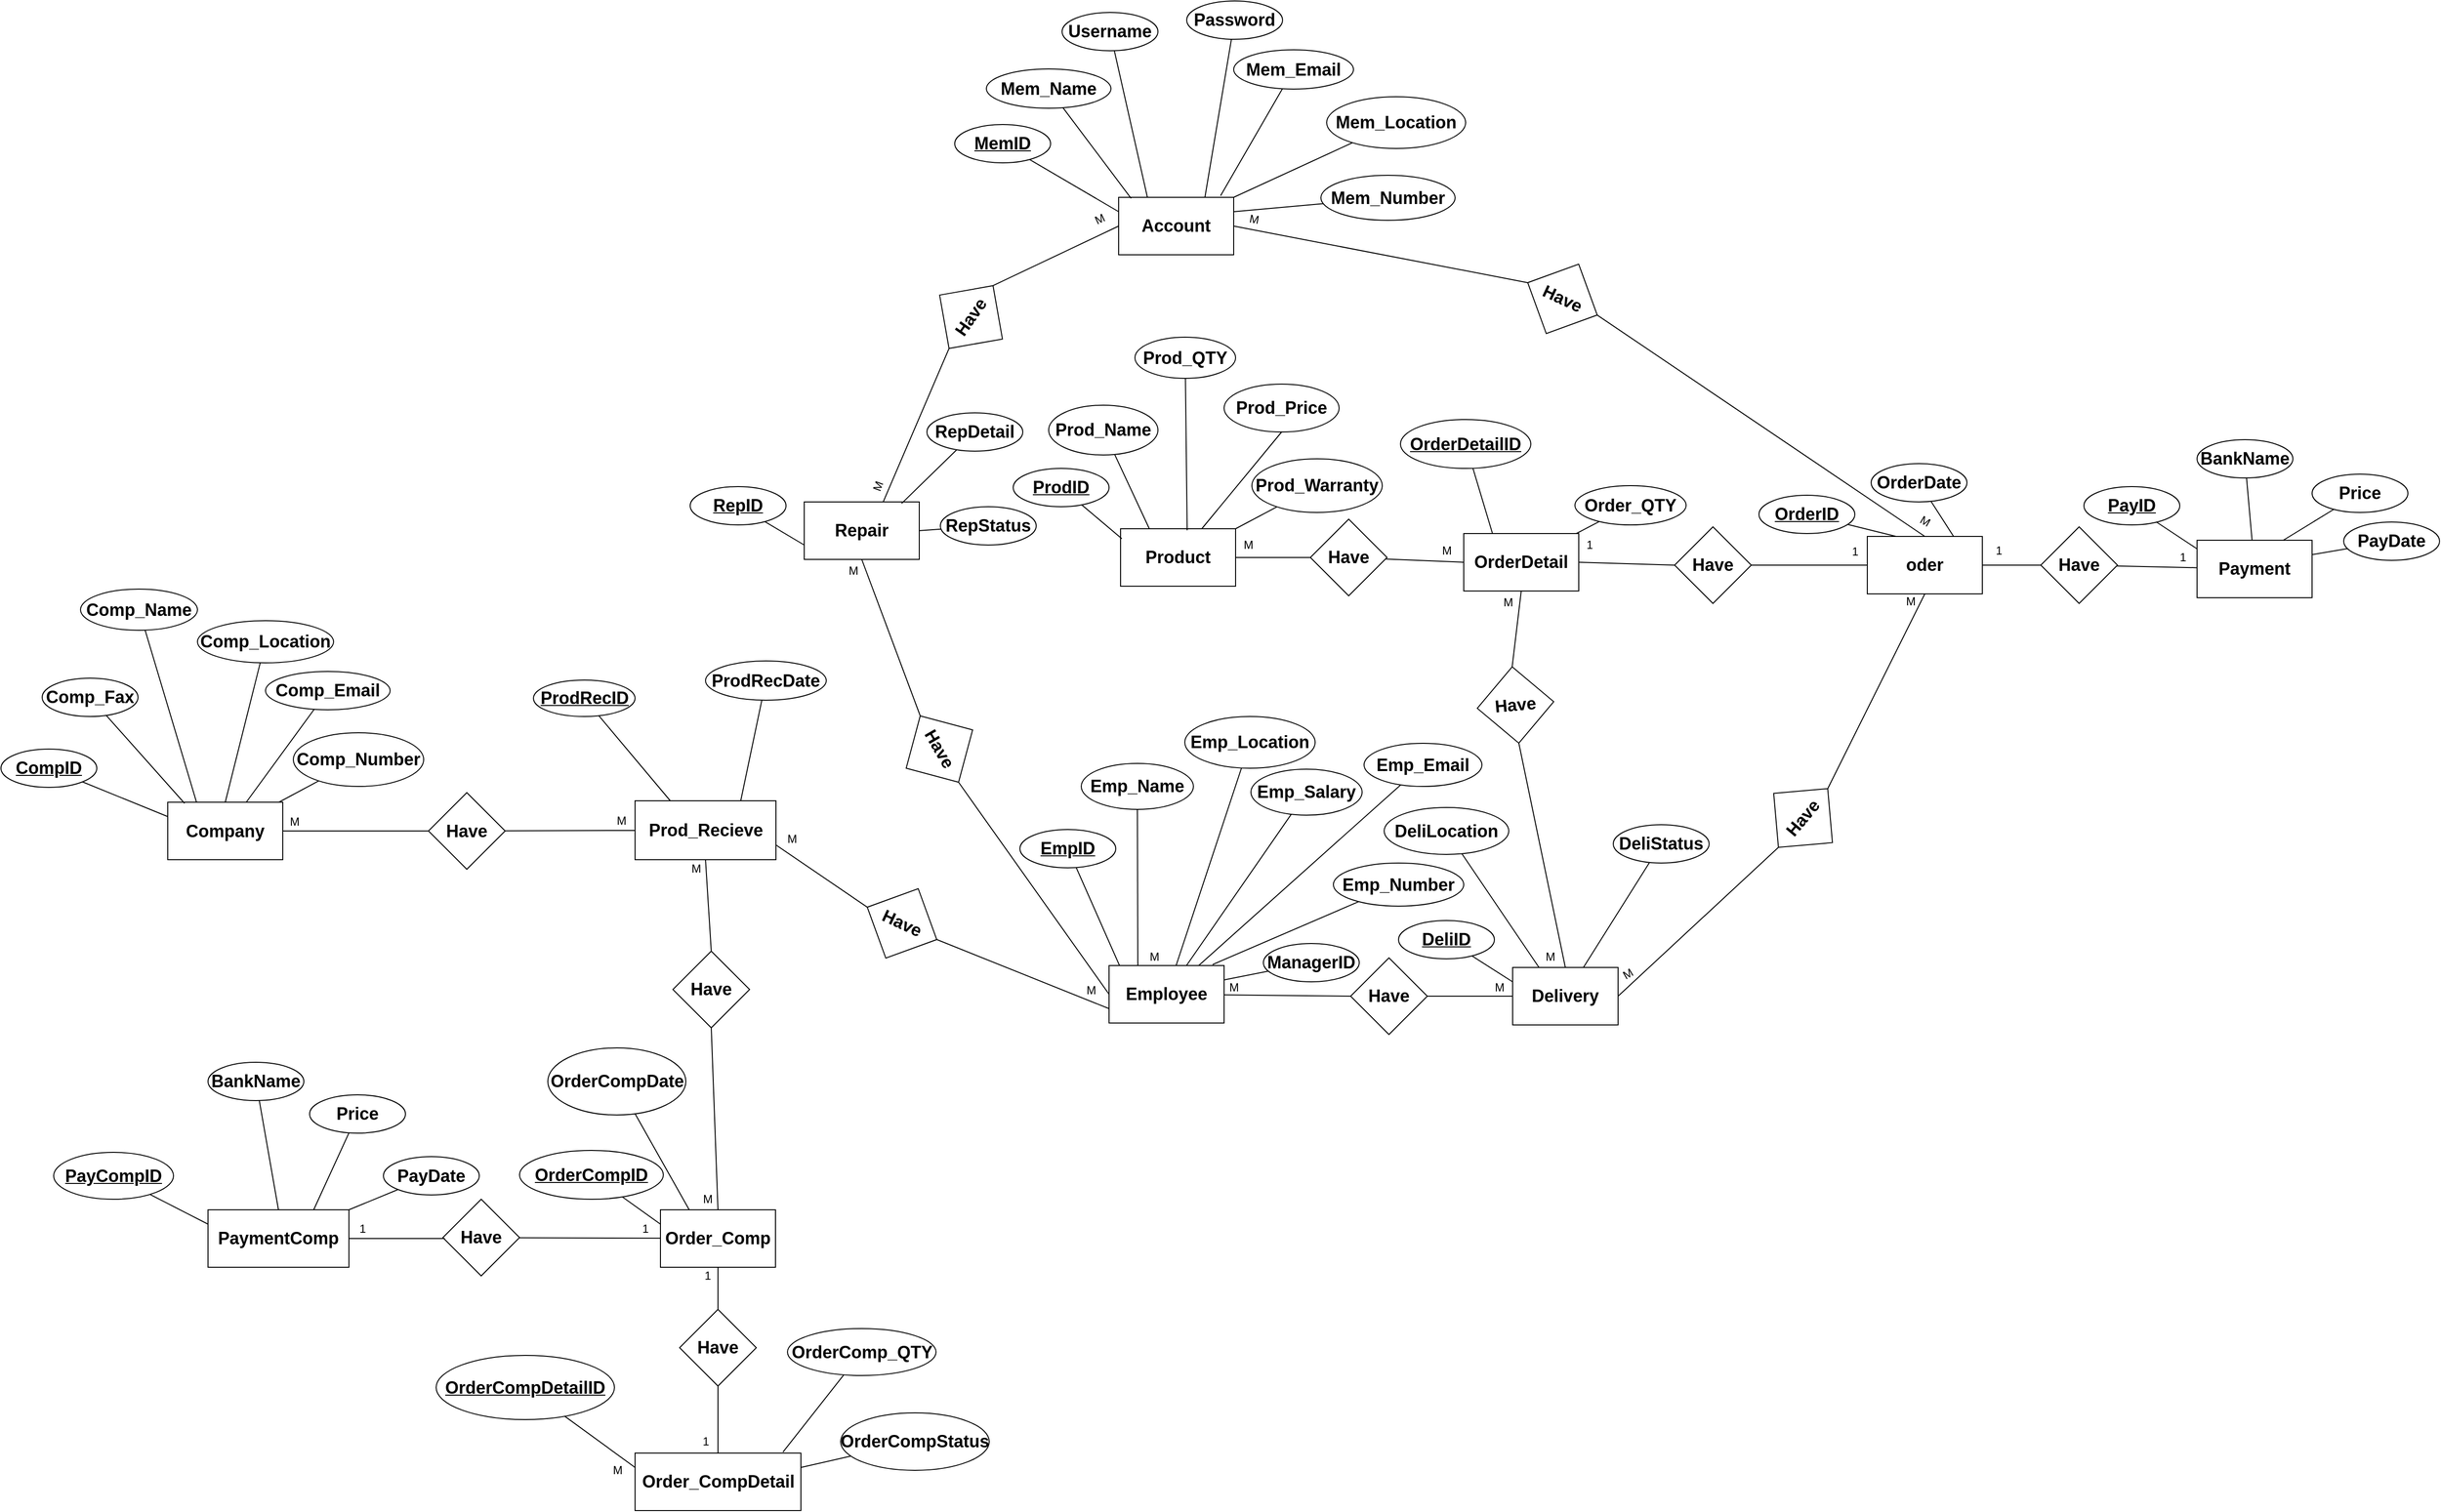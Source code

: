 <mxfile version="14.5.1" type="github">
  <diagram id="R2lEEEUBdFMjLlhIrx00" name="Page-1">
    <mxGraphModel dx="2924" dy="-698" grid="0" gridSize="10" guides="1" tooltips="1" connect="1" arrows="1" fold="1" page="0" pageScale="1" pageWidth="850" pageHeight="1100" math="0" shadow="0" extFonts="Permanent Marker^https://fonts.googleapis.com/css?family=Permanent+Marker">
      <root>
        <mxCell id="0" />
        <mxCell id="1" parent="0" />
        <mxCell id="erzUi001Izax6d6wpw4E-24" style="edgeStyle=none;rounded=0;orthogonalLoop=1;jettySize=auto;html=1;entryX=0;entryY=0.5;entryDx=0;entryDy=0;endArrow=none;endFill=0;exitX=1;exitY=0.5;exitDx=0;exitDy=0;fontSize=18;fontStyle=1" parent="1" source="erzUi001Izax6d6wpw4E-3" target="erzUi001Izax6d6wpw4E-23" edge="1">
          <mxGeometry relative="1" as="geometry">
            <mxPoint x="283" y="2193" as="sourcePoint" />
          </mxGeometry>
        </mxCell>
        <mxCell id="erzUi001Izax6d6wpw4E-3" value="Account" style="rounded=0;whiteSpace=wrap;html=1;fontSize=18;fontStyle=1" parent="1" vertex="1">
          <mxGeometry x="97" y="2105" width="120" height="60" as="geometry" />
        </mxCell>
        <mxCell id="erzUi001Izax6d6wpw4E-10" style="edgeStyle=none;rounded=0;orthogonalLoop=1;jettySize=auto;html=1;entryX=0.25;entryY=0;entryDx=0;entryDy=0;endArrow=none;endFill=0;fontSize=18;fontStyle=1" parent="1" source="erzUi001Izax6d6wpw4E-9" target="erzUi001Izax6d6wpw4E-3" edge="1">
          <mxGeometry relative="1" as="geometry" />
        </mxCell>
        <mxCell id="erzUi001Izax6d6wpw4E-9" value="Username" style="ellipse;whiteSpace=wrap;html=1;align=center;fontSize=18;fontStyle=1" parent="1" vertex="1">
          <mxGeometry x="38" y="1912" width="100" height="40" as="geometry" />
        </mxCell>
        <mxCell id="erzUi001Izax6d6wpw4E-12" style="edgeStyle=none;rounded=0;orthogonalLoop=1;jettySize=auto;html=1;entryX=0.75;entryY=0;entryDx=0;entryDy=0;endArrow=none;endFill=0;fontSize=18;fontStyle=1" parent="1" source="erzUi001Izax6d6wpw4E-11" target="erzUi001Izax6d6wpw4E-3" edge="1">
          <mxGeometry relative="1" as="geometry" />
        </mxCell>
        <mxCell id="erzUi001Izax6d6wpw4E-11" value="Password" style="ellipse;whiteSpace=wrap;html=1;align=center;fontSize=18;fontStyle=1" parent="1" vertex="1">
          <mxGeometry x="168" y="1900" width="100" height="40" as="geometry" />
        </mxCell>
        <mxCell id="erzUi001Izax6d6wpw4E-14" style="edgeStyle=none;rounded=0;orthogonalLoop=1;jettySize=auto;html=1;endArrow=none;endFill=0;entryX=0;entryY=0.25;entryDx=0;entryDy=0;fontSize=18;fontStyle=1" parent="1" source="erzUi001Izax6d6wpw4E-13" target="erzUi001Izax6d6wpw4E-3" edge="1">
          <mxGeometry relative="1" as="geometry">
            <mxPoint x="122" y="1963" as="targetPoint" />
            <Array as="points" />
          </mxGeometry>
        </mxCell>
        <mxCell id="erzUi001Izax6d6wpw4E-13" value="MemID" style="ellipse;whiteSpace=wrap;html=1;align=center;fontStyle=5;fontSize=18;" parent="1" vertex="1">
          <mxGeometry x="-74" y="2029" width="100" height="40" as="geometry" />
        </mxCell>
        <mxCell id="erzUi001Izax6d6wpw4E-16" style="edgeStyle=none;rounded=0;orthogonalLoop=1;jettySize=auto;html=1;entryX=0.886;entryY=-0.028;entryDx=0;entryDy=0;endArrow=none;endFill=0;entryPerimeter=0;fontSize=18;fontStyle=1" parent="1" source="erzUi001Izax6d6wpw4E-15" target="erzUi001Izax6d6wpw4E-3" edge="1">
          <mxGeometry relative="1" as="geometry" />
        </mxCell>
        <mxCell id="erzUi001Izax6d6wpw4E-15" value="Mem_Email" style="ellipse;whiteSpace=wrap;html=1;align=center;fontSize=18;fontStyle=1" parent="1" vertex="1">
          <mxGeometry x="217" y="1951" width="125" height="41" as="geometry" />
        </mxCell>
        <mxCell id="erzUi001Izax6d6wpw4E-18" style="edgeStyle=none;rounded=0;orthogonalLoop=1;jettySize=auto;html=1;entryX=1;entryY=0;entryDx=0;entryDy=0;endArrow=none;endFill=0;fontSize=18;fontStyle=1" parent="1" source="erzUi001Izax6d6wpw4E-17" target="erzUi001Izax6d6wpw4E-3" edge="1">
          <mxGeometry relative="1" as="geometry" />
        </mxCell>
        <mxCell id="erzUi001Izax6d6wpw4E-17" value="Mem_Location" style="ellipse;whiteSpace=wrap;html=1;align=center;fontSize=18;fontStyle=1" parent="1" vertex="1">
          <mxGeometry x="314" y="2000" width="145" height="54" as="geometry" />
        </mxCell>
        <mxCell id="erzUi001Izax6d6wpw4E-20" style="edgeStyle=none;rounded=0;orthogonalLoop=1;jettySize=auto;html=1;entryX=1;entryY=0.25;entryDx=0;entryDy=0;endArrow=none;endFill=0;fontSize=18;fontStyle=1" parent="1" source="erzUi001Izax6d6wpw4E-19" target="erzUi001Izax6d6wpw4E-3" edge="1">
          <mxGeometry relative="1" as="geometry" />
        </mxCell>
        <mxCell id="erzUi001Izax6d6wpw4E-19" value="Mem_Number" style="ellipse;whiteSpace=wrap;html=1;align=center;fontSize=18;fontStyle=1" parent="1" vertex="1">
          <mxGeometry x="308" y="2082" width="140" height="47" as="geometry" />
        </mxCell>
        <mxCell id="erzUi001Izax6d6wpw4E-22" style="edgeStyle=none;rounded=0;orthogonalLoop=1;jettySize=auto;html=1;endArrow=none;endFill=0;entryX=0.108;entryY=0.017;entryDx=0;entryDy=0;entryPerimeter=0;fontSize=18;fontStyle=1" parent="1" source="erzUi001Izax6d6wpw4E-21" target="erzUi001Izax6d6wpw4E-3" edge="1">
          <mxGeometry relative="1" as="geometry">
            <mxPoint x="137" y="1963" as="targetPoint" />
          </mxGeometry>
        </mxCell>
        <mxCell id="erzUi001Izax6d6wpw4E-21" value="Mem_Name" style="ellipse;whiteSpace=wrap;html=1;align=center;fontSize=18;fontStyle=1" parent="1" vertex="1">
          <mxGeometry x="-41" y="1971" width="130" height="41" as="geometry" />
        </mxCell>
        <mxCell id="erzUi001Izax6d6wpw4E-38" style="edgeStyle=none;rounded=0;orthogonalLoop=1;jettySize=auto;html=1;endArrow=none;endFill=0;exitX=1;exitY=0.5;exitDx=0;exitDy=0;entryX=0.5;entryY=0;entryDx=0;entryDy=0;fontSize=18;fontStyle=1" parent="1" source="erzUi001Izax6d6wpw4E-23" target="erzUi001Izax6d6wpw4E-37" edge="1">
          <mxGeometry relative="1" as="geometry">
            <Array as="points" />
          </mxGeometry>
        </mxCell>
        <mxCell id="erzUi001Izax6d6wpw4E-23" value="Have" style="rhombus;whiteSpace=wrap;html=1;rotation=25;fontSize=18;fontStyle=1" parent="1" vertex="1">
          <mxGeometry x="520" y="2171" width="80" height="80" as="geometry" />
        </mxCell>
        <mxCell id="ENSn6PP0rPi9htedMr6S-9" style="edgeStyle=none;rounded=0;orthogonalLoop=1;jettySize=auto;html=1;entryX=0;entryY=0.5;entryDx=0;entryDy=0;endArrow=none;endFill=0;fontSize=18;fontStyle=1" parent="1" source="erzUi001Izax6d6wpw4E-25" target="ENSn6PP0rPi9htedMr6S-8" edge="1">
          <mxGeometry relative="1" as="geometry" />
        </mxCell>
        <mxCell id="erzUi001Izax6d6wpw4E-25" value="Product" style="rounded=0;whiteSpace=wrap;html=1;fontSize=18;fontStyle=1" parent="1" vertex="1">
          <mxGeometry x="99" y="2451" width="120" height="60" as="geometry" />
        </mxCell>
        <mxCell id="erzUi001Izax6d6wpw4E-29" style="edgeStyle=none;rounded=0;orthogonalLoop=1;jettySize=auto;html=1;entryX=0.011;entryY=0.172;entryDx=0;entryDy=0;entryPerimeter=0;endArrow=none;endFill=0;fontSize=18;fontStyle=1" parent="1" source="erzUi001Izax6d6wpw4E-28" target="erzUi001Izax6d6wpw4E-25" edge="1">
          <mxGeometry relative="1" as="geometry" />
        </mxCell>
        <mxCell id="erzUi001Izax6d6wpw4E-28" value="ProdID" style="ellipse;whiteSpace=wrap;html=1;align=center;fontStyle=5;fontSize=18;" parent="1" vertex="1">
          <mxGeometry x="-13" y="2388" width="100" height="40" as="geometry" />
        </mxCell>
        <mxCell id="erzUi001Izax6d6wpw4E-31" style="edgeStyle=none;rounded=0;orthogonalLoop=1;jettySize=auto;html=1;entryX=0.25;entryY=0;entryDx=0;entryDy=0;endArrow=none;endFill=0;fontSize=18;fontStyle=1" parent="1" source="erzUi001Izax6d6wpw4E-30" target="erzUi001Izax6d6wpw4E-25" edge="1">
          <mxGeometry relative="1" as="geometry" />
        </mxCell>
        <mxCell id="erzUi001Izax6d6wpw4E-30" value="Prod_Name" style="ellipse;whiteSpace=wrap;html=1;align=center;fontStyle=1;fontSize=18;" parent="1" vertex="1">
          <mxGeometry x="24" y="2322" width="114" height="52" as="geometry" />
        </mxCell>
        <mxCell id="erzUi001Izax6d6wpw4E-33" style="edgeStyle=none;rounded=0;orthogonalLoop=1;jettySize=auto;html=1;endArrow=none;endFill=0;fontSize=18;fontStyle=1;entryX=0.579;entryY=0.027;entryDx=0;entryDy=0;entryPerimeter=0;" parent="1" source="erzUi001Izax6d6wpw4E-32" target="erzUi001Izax6d6wpw4E-25" edge="1">
          <mxGeometry relative="1" as="geometry">
            <mxPoint x="159" y="2448" as="targetPoint" />
          </mxGeometry>
        </mxCell>
        <mxCell id="erzUi001Izax6d6wpw4E-32" value="Prod_QTY" style="ellipse;whiteSpace=wrap;html=1;align=center;fontStyle=1;fontSize=18;" parent="1" vertex="1">
          <mxGeometry x="114" y="2251" width="105" height="43" as="geometry" />
        </mxCell>
        <mxCell id="erzUi001Izax6d6wpw4E-35" style="edgeStyle=none;rounded=0;orthogonalLoop=1;jettySize=auto;html=1;entryX=1;entryY=0;entryDx=0;entryDy=0;endArrow=none;endFill=0;fontSize=18;fontStyle=1" parent="1" source="erzUi001Izax6d6wpw4E-34" target="erzUi001Izax6d6wpw4E-25" edge="1">
          <mxGeometry relative="1" as="geometry" />
        </mxCell>
        <mxCell id="erzUi001Izax6d6wpw4E-34" value="Prod_Warranty" style="ellipse;whiteSpace=wrap;html=1;align=center;fontStyle=1;fontSize=18;" parent="1" vertex="1">
          <mxGeometry x="236" y="2378" width="136" height="56" as="geometry" />
        </mxCell>
        <mxCell id="ENSn6PP0rPi9htedMr6S-3" style="rounded=0;orthogonalLoop=1;jettySize=auto;html=1;endArrow=none;endFill=0;entryX=1;entryY=0.5;entryDx=0;entryDy=0;exitX=0;exitY=0.5;exitDx=0;exitDy=0;fontSize=18;fontStyle=1" parent="1" source="erzUi001Izax6d6wpw4E-37" target="ENSn6PP0rPi9htedMr6S-2" edge="1">
          <mxGeometry relative="1" as="geometry" />
        </mxCell>
        <mxCell id="sU6necC3p9qb4xVzF4nk-16" style="edgeStyle=none;rounded=0;orthogonalLoop=1;jettySize=auto;html=1;entryX=0;entryY=0.5;entryDx=0;entryDy=0;endArrow=none;endFill=0;exitX=1;exitY=0.5;exitDx=0;exitDy=0;fontSize=18;fontStyle=1" parent="1" source="erzUi001Izax6d6wpw4E-37" target="xquN6lEqvl1txp3sHEv1-2" edge="1">
          <mxGeometry relative="1" as="geometry" />
        </mxCell>
        <mxCell id="erzUi001Izax6d6wpw4E-37" value="oder" style="rounded=0;whiteSpace=wrap;html=1;fontSize=18;fontStyle=1" parent="1" vertex="1">
          <mxGeometry x="878" y="2459" width="120" height="60" as="geometry" />
        </mxCell>
        <mxCell id="erzUi001Izax6d6wpw4E-45" style="edgeStyle=none;rounded=0;orthogonalLoop=1;jettySize=auto;html=1;entryX=0.25;entryY=0;entryDx=0;entryDy=0;endArrow=none;endFill=0;fontSize=18;fontStyle=1" parent="1" source="erzUi001Izax6d6wpw4E-43" target="erzUi001Izax6d6wpw4E-37" edge="1">
          <mxGeometry relative="1" as="geometry" />
        </mxCell>
        <mxCell id="erzUi001Izax6d6wpw4E-43" value="OrderID" style="ellipse;whiteSpace=wrap;html=1;align=center;fontStyle=5;fontSize=18;" parent="1" vertex="1">
          <mxGeometry x="765" y="2416" width="100" height="40" as="geometry" />
        </mxCell>
        <mxCell id="erzUi001Izax6d6wpw4E-46" style="edgeStyle=none;rounded=0;orthogonalLoop=1;jettySize=auto;html=1;entryX=0.75;entryY=0;entryDx=0;entryDy=0;endArrow=none;endFill=0;fontSize=18;fontStyle=1" parent="1" source="erzUi001Izax6d6wpw4E-44" target="erzUi001Izax6d6wpw4E-37" edge="1">
          <mxGeometry relative="1" as="geometry" />
        </mxCell>
        <mxCell id="erzUi001Izax6d6wpw4E-44" value="OrderDate" style="ellipse;whiteSpace=wrap;html=1;align=center;fontStyle=1;fontSize=18;" parent="1" vertex="1">
          <mxGeometry x="882" y="2383" width="100" height="40" as="geometry" />
        </mxCell>
        <mxCell id="WizGwZLBX3iZ27yXYLyq-36" style="edgeStyle=none;rounded=0;orthogonalLoop=1;jettySize=auto;html=1;entryX=0.5;entryY=0;entryDx=0;entryDy=0;endArrow=none;endFill=0;exitX=0.5;exitY=1;exitDx=0;exitDy=0;fontSize=18;fontStyle=1" parent="1" source="ENSn6PP0rPi9htedMr6S-1" target="WizGwZLBX3iZ27yXYLyq-35" edge="1">
          <mxGeometry relative="1" as="geometry" />
        </mxCell>
        <mxCell id="ENSn6PP0rPi9htedMr6S-1" value="OrderDetail" style="rounded=0;whiteSpace=wrap;html=1;fontSize=18;fontStyle=1" parent="1" vertex="1">
          <mxGeometry x="457" y="2456" width="120" height="60" as="geometry" />
        </mxCell>
        <mxCell id="ENSn6PP0rPi9htedMr6S-4" style="edgeStyle=none;rounded=0;orthogonalLoop=1;jettySize=auto;html=1;endArrow=none;endFill=0;entryX=1;entryY=0.5;entryDx=0;entryDy=0;exitX=0;exitY=0.5;exitDx=0;exitDy=0;fontSize=18;fontStyle=1" parent="1" source="ENSn6PP0rPi9htedMr6S-2" target="ENSn6PP0rPi9htedMr6S-1" edge="1">
          <mxGeometry relative="1" as="geometry" />
        </mxCell>
        <mxCell id="ENSn6PP0rPi9htedMr6S-2" value="Have" style="rhombus;whiteSpace=wrap;html=1;rotation=0;fontSize=18;fontStyle=1" parent="1" vertex="1">
          <mxGeometry x="677" y="2449" width="80" height="80" as="geometry" />
        </mxCell>
        <mxCell id="ENSn6PP0rPi9htedMr6S-10" style="edgeStyle=none;rounded=0;orthogonalLoop=1;jettySize=auto;html=1;entryX=0;entryY=0.5;entryDx=0;entryDy=0;endArrow=none;endFill=0;fontSize=18;fontStyle=1" parent="1" source="ENSn6PP0rPi9htedMr6S-8" target="ENSn6PP0rPi9htedMr6S-1" edge="1">
          <mxGeometry relative="1" as="geometry" />
        </mxCell>
        <mxCell id="ENSn6PP0rPi9htedMr6S-8" value="Have" style="rhombus;whiteSpace=wrap;html=1;fontSize=18;fontStyle=1" parent="1" vertex="1">
          <mxGeometry x="297" y="2441" width="80" height="80" as="geometry" />
        </mxCell>
        <mxCell id="ENSn6PP0rPi9htedMr6S-13" style="edgeStyle=none;rounded=0;orthogonalLoop=1;jettySize=auto;html=1;entryX=0.25;entryY=0;entryDx=0;entryDy=0;endArrow=none;endFill=0;fontSize=18;fontStyle=1" parent="1" source="ENSn6PP0rPi9htedMr6S-12" target="ENSn6PP0rPi9htedMr6S-1" edge="1">
          <mxGeometry relative="1" as="geometry" />
        </mxCell>
        <mxCell id="ENSn6PP0rPi9htedMr6S-12" value="OrderDetailID" style="ellipse;whiteSpace=wrap;html=1;align=center;fontStyle=5;fontSize=18;" parent="1" vertex="1">
          <mxGeometry x="391" y="2337" width="136" height="51" as="geometry" />
        </mxCell>
        <mxCell id="ENSn6PP0rPi9htedMr6S-18" style="edgeStyle=none;rounded=0;orthogonalLoop=1;jettySize=auto;html=1;endArrow=none;endFill=0;fontSize=18;fontStyle=1" parent="1" source="ENSn6PP0rPi9htedMr6S-15" target="ENSn6PP0rPi9htedMr6S-1" edge="1">
          <mxGeometry relative="1" as="geometry" />
        </mxCell>
        <mxCell id="ENSn6PP0rPi9htedMr6S-15" value="Order_QTY" style="ellipse;whiteSpace=wrap;html=1;align=center;fontStyle=1;fontSize=18;" parent="1" vertex="1">
          <mxGeometry x="573" y="2406" width="116" height="41" as="geometry" />
        </mxCell>
        <mxCell id="M6LT8KvtsGDRZ_WIEE-e-79" style="edgeStyle=none;rounded=0;orthogonalLoop=1;jettySize=auto;html=1;entryX=0;entryY=0.5;entryDx=0;entryDy=0;endArrow=none;endFill=0;fontSize=18;fontStyle=1" parent="1" source="ENSn6PP0rPi9htedMr6S-20" target="M6LT8KvtsGDRZ_WIEE-e-78" edge="1">
          <mxGeometry relative="1" as="geometry" />
        </mxCell>
        <mxCell id="ENSn6PP0rPi9htedMr6S-20" value="Employee" style="rounded=0;whiteSpace=wrap;html=1;fontSize=18;fontStyle=1" parent="1" vertex="1">
          <mxGeometry x="87" y="2907" width="120" height="60" as="geometry" />
        </mxCell>
        <mxCell id="M6LT8KvtsGDRZ_WIEE-e-11" style="edgeStyle=none;rounded=0;orthogonalLoop=1;jettySize=auto;html=1;endArrow=none;endFill=0;entryX=0.092;entryY=0.005;entryDx=0;entryDy=0;fontSize=18;fontStyle=1;entryPerimeter=0;" parent="1" source="M6LT8KvtsGDRZ_WIEE-e-8" target="ENSn6PP0rPi9htedMr6S-20" edge="1">
          <mxGeometry relative="1" as="geometry">
            <mxPoint x="-159" y="2716" as="targetPoint" />
          </mxGeometry>
        </mxCell>
        <mxCell id="M6LT8KvtsGDRZ_WIEE-e-8" value="EmpID" style="ellipse;whiteSpace=wrap;html=1;align=center;fontStyle=5;fontSize=18;" parent="1" vertex="1">
          <mxGeometry x="-6" y="2765" width="100" height="40" as="geometry" />
        </mxCell>
        <mxCell id="M6LT8KvtsGDRZ_WIEE-e-16" style="edgeStyle=none;rounded=0;orthogonalLoop=1;jettySize=auto;html=1;endArrow=none;endFill=0;fontSize=18;fontStyle=1;entryX=0.25;entryY=0;entryDx=0;entryDy=0;" parent="1" source="M6LT8KvtsGDRZ_WIEE-e-12" target="ENSn6PP0rPi9htedMr6S-20" edge="1">
          <mxGeometry relative="1" as="geometry" />
        </mxCell>
        <mxCell id="M6LT8KvtsGDRZ_WIEE-e-12" value="Emp_Name" style="ellipse;whiteSpace=wrap;html=1;align=center;fontStyle=1;fontSize=18;" parent="1" vertex="1">
          <mxGeometry x="58" y="2696" width="117" height="48" as="geometry" />
        </mxCell>
        <mxCell id="M6LT8KvtsGDRZ_WIEE-e-17" style="edgeStyle=none;rounded=0;orthogonalLoop=1;jettySize=auto;html=1;endArrow=none;endFill=0;fontSize=18;fontStyle=1" parent="1" source="M6LT8KvtsGDRZ_WIEE-e-13" target="ENSn6PP0rPi9htedMr6S-20" edge="1">
          <mxGeometry relative="1" as="geometry">
            <mxPoint x="-20" y="2706" as="targetPoint" />
          </mxGeometry>
        </mxCell>
        <mxCell id="M6LT8KvtsGDRZ_WIEE-e-13" value="Emp_Location" style="ellipse;whiteSpace=wrap;html=1;align=center;fontStyle=1;fontSize=18;" parent="1" vertex="1">
          <mxGeometry x="166" y="2647" width="136" height="54" as="geometry" />
        </mxCell>
        <mxCell id="M6LT8KvtsGDRZ_WIEE-e-18" style="edgeStyle=none;rounded=0;orthogonalLoop=1;jettySize=auto;html=1;endArrow=none;endFill=0;fontSize=18;fontStyle=1" parent="1" source="M6LT8KvtsGDRZ_WIEE-e-14" target="ENSn6PP0rPi9htedMr6S-20" edge="1">
          <mxGeometry relative="1" as="geometry">
            <mxPoint x="277" y="2710" as="targetPoint" />
            <Array as="points" />
          </mxGeometry>
        </mxCell>
        <mxCell id="M6LT8KvtsGDRZ_WIEE-e-14" value="Emp_Email" style="ellipse;whiteSpace=wrap;html=1;align=center;fontStyle=1;fontSize=18;" parent="1" vertex="1">
          <mxGeometry x="353" y="2675" width="123" height="45" as="geometry" />
        </mxCell>
        <mxCell id="M6LT8KvtsGDRZ_WIEE-e-19" style="edgeStyle=none;rounded=0;orthogonalLoop=1;jettySize=auto;html=1;endArrow=none;endFill=0;entryX=0.9;entryY=-0.017;entryDx=0;entryDy=0;entryPerimeter=0;fontSize=18;fontStyle=1" parent="1" source="M6LT8KvtsGDRZ_WIEE-e-15" target="ENSn6PP0rPi9htedMr6S-20" edge="1">
          <mxGeometry relative="1" as="geometry">
            <mxPoint x="432" y="2727" as="targetPoint" />
          </mxGeometry>
        </mxCell>
        <mxCell id="M6LT8KvtsGDRZ_WIEE-e-15" value="Emp_Number" style="ellipse;whiteSpace=wrap;html=1;align=center;fontStyle=1;fontSize=18;" parent="1" vertex="1">
          <mxGeometry x="321" y="2800" width="136" height="45" as="geometry" />
        </mxCell>
        <mxCell id="M6LT8KvtsGDRZ_WIEE-e-21" style="edgeStyle=none;rounded=0;orthogonalLoop=1;jettySize=auto;html=1;endArrow=none;endFill=0;fontSize=18;fontStyle=1" parent="1" source="M6LT8KvtsGDRZ_WIEE-e-20" target="ENSn6PP0rPi9htedMr6S-20" edge="1">
          <mxGeometry relative="1" as="geometry" />
        </mxCell>
        <mxCell id="M6LT8KvtsGDRZ_WIEE-e-20" value="Emp_Salary" style="ellipse;whiteSpace=wrap;html=1;align=center;fontStyle=1;fontSize=18;" parent="1" vertex="1">
          <mxGeometry x="235" y="2702" width="116" height="48" as="geometry" />
        </mxCell>
        <mxCell id="M6LT8KvtsGDRZ_WIEE-e-27" style="edgeStyle=none;rounded=0;orthogonalLoop=1;jettySize=auto;html=1;entryX=1;entryY=0.25;entryDx=0;entryDy=0;endArrow=none;endFill=0;fontSize=18;fontStyle=1" parent="1" source="M6LT8KvtsGDRZ_WIEE-e-26" target="ENSn6PP0rPi9htedMr6S-20" edge="1">
          <mxGeometry relative="1" as="geometry" />
        </mxCell>
        <mxCell id="M6LT8KvtsGDRZ_WIEE-e-26" value="ManagerID" style="ellipse;whiteSpace=wrap;html=1;align=center;fontStyle=1;fontSize=18;" parent="1" vertex="1">
          <mxGeometry x="248" y="2884" width="100" height="40" as="geometry" />
        </mxCell>
        <mxCell id="M6LT8KvtsGDRZ_WIEE-e-30" value="Delivery" style="rounded=0;whiteSpace=wrap;html=1;fontSize=18;fontStyle=1" parent="1" vertex="1">
          <mxGeometry x="508" y="2909" width="110" height="60" as="geometry" />
        </mxCell>
        <mxCell id="M6LT8KvtsGDRZ_WIEE-e-35" style="edgeStyle=none;rounded=0;orthogonalLoop=1;jettySize=auto;html=1;entryX=0;entryY=0.25;entryDx=0;entryDy=0;endArrow=none;endFill=0;fontSize=18;fontStyle=1" parent="1" source="M6LT8KvtsGDRZ_WIEE-e-33" target="M6LT8KvtsGDRZ_WIEE-e-30" edge="1">
          <mxGeometry relative="1" as="geometry" />
        </mxCell>
        <mxCell id="M6LT8KvtsGDRZ_WIEE-e-33" value="DeliID" style="ellipse;whiteSpace=wrap;html=1;align=center;fontStyle=5;fontSize=18;" parent="1" vertex="1">
          <mxGeometry x="389" y="2860" width="100" height="40" as="geometry" />
        </mxCell>
        <mxCell id="M6LT8KvtsGDRZ_WIEE-e-38" style="edgeStyle=none;rounded=0;orthogonalLoop=1;jettySize=auto;html=1;endArrow=none;endFill=0;fontSize=18;fontStyle=1" parent="1" source="M6LT8KvtsGDRZ_WIEE-e-37" target="M6LT8KvtsGDRZ_WIEE-e-30" edge="1">
          <mxGeometry relative="1" as="geometry" />
        </mxCell>
        <mxCell id="M6LT8KvtsGDRZ_WIEE-e-37" value="DeliStatus" style="ellipse;whiteSpace=wrap;html=1;align=center;fontStyle=1;fontSize=18;" parent="1" vertex="1">
          <mxGeometry x="613" y="2760" width="100" height="40" as="geometry" />
        </mxCell>
        <mxCell id="M6LT8KvtsGDRZ_WIEE-e-41" style="edgeStyle=none;rounded=0;orthogonalLoop=1;jettySize=auto;html=1;endArrow=none;endFill=0;entryX=1;entryY=0.5;entryDx=0;entryDy=0;exitX=0;exitY=0.5;exitDx=0;exitDy=0;fontSize=18;fontStyle=1" parent="1" source="M6LT8KvtsGDRZ_WIEE-e-40" target="M6LT8KvtsGDRZ_WIEE-e-30" edge="1">
          <mxGeometry relative="1" as="geometry">
            <Array as="points" />
          </mxGeometry>
        </mxCell>
        <mxCell id="M6LT8KvtsGDRZ_WIEE-e-42" style="edgeStyle=none;rounded=0;orthogonalLoop=1;jettySize=auto;html=1;endArrow=none;endFill=0;entryX=0.5;entryY=1;entryDx=0;entryDy=0;exitX=1;exitY=0.5;exitDx=0;exitDy=0;fontSize=18;fontStyle=1" parent="1" source="M6LT8KvtsGDRZ_WIEE-e-40" target="erzUi001Izax6d6wpw4E-37" edge="1">
          <mxGeometry relative="1" as="geometry">
            <mxPoint x="1155" y="2890.333" as="targetPoint" />
          </mxGeometry>
        </mxCell>
        <mxCell id="M6LT8KvtsGDRZ_WIEE-e-40" value="Have" style="rhombus;whiteSpace=wrap;html=1;rotation=-50;fontSize=18;fontStyle=1" parent="1" vertex="1">
          <mxGeometry x="771" y="2713" width="80" height="80" as="geometry" />
        </mxCell>
        <mxCell id="M6LT8KvtsGDRZ_WIEE-e-47" style="edgeStyle=none;rounded=0;orthogonalLoop=1;jettySize=auto;html=1;entryX=0.25;entryY=0;entryDx=0;entryDy=0;endArrow=none;endFill=0;fontSize=18;fontStyle=1" parent="1" source="M6LT8KvtsGDRZ_WIEE-e-46" target="M6LT8KvtsGDRZ_WIEE-e-30" edge="1">
          <mxGeometry relative="1" as="geometry" />
        </mxCell>
        <mxCell id="M6LT8KvtsGDRZ_WIEE-e-46" value="DeliLocation" style="ellipse;whiteSpace=wrap;html=1;align=center;fontStyle=1;fontSize=18;" parent="1" vertex="1">
          <mxGeometry x="374" y="2742" width="130" height="49" as="geometry" />
        </mxCell>
        <mxCell id="M6LT8KvtsGDRZ_WIEE-e-50" style="edgeStyle=none;rounded=0;orthogonalLoop=1;jettySize=auto;html=1;entryX=0;entryY=0.5;entryDx=0;entryDy=0;endArrow=none;endFill=0;exitX=0.681;exitY=0.026;exitDx=0;exitDy=0;fontSize=18;fontStyle=1;exitPerimeter=0;" parent="1" source="M6LT8KvtsGDRZ_WIEE-e-52" target="M6LT8KvtsGDRZ_WIEE-e-49" edge="1">
          <mxGeometry relative="1" as="geometry">
            <mxPoint x="-153" y="2398" as="sourcePoint" />
          </mxGeometry>
        </mxCell>
        <mxCell id="M6LT8KvtsGDRZ_WIEE-e-51" style="edgeStyle=none;rounded=0;orthogonalLoop=1;jettySize=auto;html=1;endArrow=none;endFill=0;entryX=0;entryY=0.5;entryDx=0;entryDy=0;exitX=1;exitY=0.5;exitDx=0;exitDy=0;fontSize=18;fontStyle=1" parent="1" source="M6LT8KvtsGDRZ_WIEE-e-49" target="erzUi001Izax6d6wpw4E-3" edge="1">
          <mxGeometry relative="1" as="geometry">
            <mxPoint x="32" y="2090" as="targetPoint" />
          </mxGeometry>
        </mxCell>
        <mxCell id="M6LT8KvtsGDRZ_WIEE-e-49" value="Have" style="rhombus;whiteSpace=wrap;html=1;rotation=-55;fontSize=18;fontStyle=1" parent="1" vertex="1">
          <mxGeometry x="-97" y="2190" width="80" height="80" as="geometry" />
        </mxCell>
        <mxCell id="M6LT8KvtsGDRZ_WIEE-e-84" style="edgeStyle=none;rounded=0;orthogonalLoop=1;jettySize=auto;html=1;entryX=0;entryY=0.5;entryDx=0;entryDy=0;endArrow=none;endFill=0;exitX=0.5;exitY=1;exitDx=0;exitDy=0;fontSize=18;fontStyle=1" parent="1" source="M6LT8KvtsGDRZ_WIEE-e-52" target="M6LT8KvtsGDRZ_WIEE-e-83" edge="1">
          <mxGeometry relative="1" as="geometry" />
        </mxCell>
        <mxCell id="M6LT8KvtsGDRZ_WIEE-e-52" value="Repair" style="rounded=0;whiteSpace=wrap;html=1;fontSize=18;fontStyle=1" parent="1" vertex="1">
          <mxGeometry x="-231" y="2423" width="120" height="60" as="geometry" />
        </mxCell>
        <mxCell id="M6LT8KvtsGDRZ_WIEE-e-55" style="edgeStyle=none;rounded=0;orthogonalLoop=1;jettySize=auto;html=1;endArrow=none;endFill=0;entryX=0;entryY=0.75;entryDx=0;entryDy=0;fontSize=18;fontStyle=1" parent="1" source="M6LT8KvtsGDRZ_WIEE-e-54" target="M6LT8KvtsGDRZ_WIEE-e-52" edge="1">
          <mxGeometry relative="1" as="geometry" />
        </mxCell>
        <mxCell id="M6LT8KvtsGDRZ_WIEE-e-54" value="RepID" style="ellipse;whiteSpace=wrap;html=1;align=center;fontStyle=5;fontSize=18;" parent="1" vertex="1">
          <mxGeometry x="-350" y="2407" width="100" height="40" as="geometry" />
        </mxCell>
        <mxCell id="M6LT8KvtsGDRZ_WIEE-e-57" style="edgeStyle=none;rounded=0;orthogonalLoop=1;jettySize=auto;html=1;entryX=1;entryY=0.5;entryDx=0;entryDy=0;endArrow=none;endFill=0;fontSize=18;fontStyle=1" parent="1" source="M6LT8KvtsGDRZ_WIEE-e-56" target="M6LT8KvtsGDRZ_WIEE-e-52" edge="1">
          <mxGeometry relative="1" as="geometry" />
        </mxCell>
        <mxCell id="M6LT8KvtsGDRZ_WIEE-e-56" value="RepStatus" style="ellipse;whiteSpace=wrap;html=1;align=center;fontStyle=1;fontSize=18;" parent="1" vertex="1">
          <mxGeometry x="-89" y="2428" width="100" height="40" as="geometry" />
        </mxCell>
        <mxCell id="M6LT8KvtsGDRZ_WIEE-e-74" style="edgeStyle=none;rounded=0;orthogonalLoop=1;jettySize=auto;html=1;entryX=0;entryY=0.5;entryDx=0;entryDy=0;endArrow=none;endFill=0;exitX=1;exitY=0.5;exitDx=0;exitDy=0;fontSize=18;fontStyle=1" parent="1" source="M6LT8KvtsGDRZ_WIEE-e-68" target="M6LT8KvtsGDRZ_WIEE-e-73" edge="1">
          <mxGeometry relative="1" as="geometry">
            <mxPoint x="615" y="3194" as="sourcePoint" />
          </mxGeometry>
        </mxCell>
        <mxCell id="xquN6lEqvl1txp3sHEv1-16" style="edgeStyle=none;rounded=0;orthogonalLoop=1;jettySize=auto;html=1;entryX=0.5;entryY=0;entryDx=0;entryDy=0;endArrow=none;endFill=0;fontSize=18;fontStyle=1" parent="1" source="M6LT8KvtsGDRZ_WIEE-e-68" target="xquN6lEqvl1txp3sHEv1-15" edge="1">
          <mxGeometry relative="1" as="geometry" />
        </mxCell>
        <mxCell id="M6LT8KvtsGDRZ_WIEE-e-68" value="Order_Comp" style="rounded=0;whiteSpace=wrap;html=1;fontSize=18;fontStyle=1" parent="1" vertex="1">
          <mxGeometry x="-381" y="3162" width="120" height="60" as="geometry" />
        </mxCell>
        <mxCell id="M6LT8KvtsGDRZ_WIEE-e-73" value="Have" style="rhombus;whiteSpace=wrap;html=1;fontSize=18;fontStyle=1" parent="1" vertex="1">
          <mxGeometry x="-608" y="3151" width="80" height="80" as="geometry" />
        </mxCell>
        <mxCell id="M6LT8KvtsGDRZ_WIEE-e-76" value="Order_CompDetail" style="rounded=0;whiteSpace=wrap;html=1;fontSize=18;fontStyle=1" parent="1" vertex="1">
          <mxGeometry x="-407.5" y="3416" width="173" height="60" as="geometry" />
        </mxCell>
        <mxCell id="M6LT8KvtsGDRZ_WIEE-e-80" style="edgeStyle=none;rounded=0;orthogonalLoop=1;jettySize=auto;html=1;endArrow=none;endFill=0;fontSize=18;fontStyle=1" parent="1" source="M6LT8KvtsGDRZ_WIEE-e-78" target="M6LT8KvtsGDRZ_WIEE-e-30" edge="1">
          <mxGeometry relative="1" as="geometry" />
        </mxCell>
        <mxCell id="M6LT8KvtsGDRZ_WIEE-e-78" value="Have" style="rhombus;whiteSpace=wrap;html=1;rotation=0;fontSize=18;fontStyle=1" parent="1" vertex="1">
          <mxGeometry x="339" y="2899" width="80" height="80" as="geometry" />
        </mxCell>
        <mxCell id="M6LT8KvtsGDRZ_WIEE-e-85" style="edgeStyle=none;rounded=0;orthogonalLoop=1;jettySize=auto;html=1;endArrow=none;endFill=0;exitX=1;exitY=0.5;exitDx=0;exitDy=0;entryX=0;entryY=0.5;entryDx=0;entryDy=0;fontSize=18;fontStyle=1" parent="1" source="M6LT8KvtsGDRZ_WIEE-e-83" target="ENSn6PP0rPi9htedMr6S-20" edge="1">
          <mxGeometry relative="1" as="geometry" />
        </mxCell>
        <mxCell id="M6LT8KvtsGDRZ_WIEE-e-83" value="Have" style="rhombus;whiteSpace=wrap;html=1;rotation=60;fontSize=18;fontStyle=1" parent="1" vertex="1">
          <mxGeometry x="-130" y="2641" width="80" height="80" as="geometry" />
        </mxCell>
        <mxCell id="M6LT8KvtsGDRZ_WIEE-e-94" style="edgeStyle=none;rounded=0;orthogonalLoop=1;jettySize=auto;html=1;endArrow=none;endFill=0;entryX=0.846;entryY=0.028;entryDx=0;entryDy=0;entryPerimeter=0;fontSize=18;fontStyle=1" parent="1" source="M6LT8KvtsGDRZ_WIEE-e-93" target="M6LT8KvtsGDRZ_WIEE-e-52" edge="1">
          <mxGeometry relative="1" as="geometry" />
        </mxCell>
        <mxCell id="M6LT8KvtsGDRZ_WIEE-e-93" value="RepDetail" style="ellipse;whiteSpace=wrap;html=1;align=center;fontStyle=1;fontSize=18;" parent="1" vertex="1">
          <mxGeometry x="-103" y="2330" width="100" height="40" as="geometry" />
        </mxCell>
        <mxCell id="M6LT8KvtsGDRZ_WIEE-e-99" style="edgeStyle=none;rounded=0;orthogonalLoop=1;jettySize=auto;html=1;entryX=0;entryY=0.25;entryDx=0;entryDy=0;endArrow=none;endFill=0;fontSize=18;fontStyle=1" parent="1" source="M6LT8KvtsGDRZ_WIEE-e-95" target="M6LT8KvtsGDRZ_WIEE-e-68" edge="1">
          <mxGeometry relative="1" as="geometry" />
        </mxCell>
        <mxCell id="M6LT8KvtsGDRZ_WIEE-e-95" value="OrderCompID" style="ellipse;whiteSpace=wrap;html=1;align=center;fontStyle=5;direction=south;fontSize=18;" parent="1" vertex="1">
          <mxGeometry x="-528" y="3100" width="150" height="51" as="geometry" />
        </mxCell>
        <mxCell id="M6LT8KvtsGDRZ_WIEE-e-100" style="edgeStyle=none;rounded=0;orthogonalLoop=1;jettySize=auto;html=1;entryX=0.25;entryY=0;entryDx=0;entryDy=0;endArrow=none;endFill=0;fontSize=18;fontStyle=1" parent="1" source="M6LT8KvtsGDRZ_WIEE-e-96" target="M6LT8KvtsGDRZ_WIEE-e-68" edge="1">
          <mxGeometry relative="1" as="geometry" />
        </mxCell>
        <mxCell id="M6LT8KvtsGDRZ_WIEE-e-96" value="OrderCompDate" style="ellipse;whiteSpace=wrap;html=1;align=center;fontStyle=1;fontSize=18;" parent="1" vertex="1">
          <mxGeometry x="-498.5" y="2993" width="144" height="70" as="geometry" />
        </mxCell>
        <mxCell id="M6LT8KvtsGDRZ_WIEE-e-107" style="edgeStyle=none;rounded=0;orthogonalLoop=1;jettySize=auto;html=1;entryX=0;entryY=0.25;entryDx=0;entryDy=0;endArrow=none;endFill=0;fontSize=18;fontStyle=1" parent="1" source="M6LT8KvtsGDRZ_WIEE-e-103" target="M6LT8KvtsGDRZ_WIEE-e-76" edge="1">
          <mxGeometry relative="1" as="geometry" />
        </mxCell>
        <mxCell id="M6LT8KvtsGDRZ_WIEE-e-103" value="OrderCompDetailID" style="ellipse;whiteSpace=wrap;html=1;align=center;fontStyle=5;fontSize=18;" parent="1" vertex="1">
          <mxGeometry x="-615" y="3314" width="186" height="67" as="geometry" />
        </mxCell>
        <mxCell id="SPYidkBg1roJyL6cvzHH-3" style="rounded=0;orthogonalLoop=1;jettySize=auto;html=1;entryX=0.892;entryY=-0.017;entryDx=0;entryDy=0;endArrow=none;endFill=0;entryPerimeter=0;fontSize=18;fontStyle=1" parent="1" source="M6LT8KvtsGDRZ_WIEE-e-104" target="M6LT8KvtsGDRZ_WIEE-e-76" edge="1">
          <mxGeometry relative="1" as="geometry" />
        </mxCell>
        <mxCell id="M6LT8KvtsGDRZ_WIEE-e-104" value="OrderComp_QTY" style="ellipse;whiteSpace=wrap;html=1;align=center;fontStyle=1;fontSize=18;" parent="1" vertex="1">
          <mxGeometry x="-248.5" y="3286" width="155" height="49" as="geometry" />
        </mxCell>
        <mxCell id="1-xyRvzv5aVjkP_2BStd-11" style="edgeStyle=none;rounded=0;orthogonalLoop=1;jettySize=auto;html=1;entryX=0;entryY=0.5;entryDx=0;entryDy=0;endArrow=none;endFill=0;fontSize=18;fontStyle=1" parent="1" source="M6LT8KvtsGDRZ_WIEE-e-111" target="1-xyRvzv5aVjkP_2BStd-4" edge="1">
          <mxGeometry relative="1" as="geometry" />
        </mxCell>
        <mxCell id="M6LT8KvtsGDRZ_WIEE-e-111" value="Company" style="rounded=0;whiteSpace=wrap;html=1;fontSize=18;fontStyle=1" parent="1" vertex="1">
          <mxGeometry x="-895" y="2736.5" width="120" height="60" as="geometry" />
        </mxCell>
        <mxCell id="WizGwZLBX3iZ27yXYLyq-21" style="edgeStyle=none;rounded=0;orthogonalLoop=1;jettySize=auto;html=1;entryX=0.5;entryY=0;entryDx=0;entryDy=0;endArrow=none;endFill=0;exitX=0.5;exitY=1;exitDx=0;exitDy=0;fontSize=18;fontStyle=1" parent="1" source="M6LT8KvtsGDRZ_WIEE-e-112" target="WizGwZLBX3iZ27yXYLyq-20" edge="1">
          <mxGeometry relative="1" as="geometry" />
        </mxCell>
        <mxCell id="4Pd80cKd1uN6Y8XhweKX-1" style="rounded=0;orthogonalLoop=1;jettySize=auto;html=1;entryX=0;entryY=0.5;entryDx=0;entryDy=0;exitX=1;exitY=0.75;exitDx=0;exitDy=0;endArrow=none;endFill=0;" edge="1" parent="1" source="M6LT8KvtsGDRZ_WIEE-e-112" target="1-xyRvzv5aVjkP_2BStd-3">
          <mxGeometry relative="1" as="geometry" />
        </mxCell>
        <mxCell id="M6LT8KvtsGDRZ_WIEE-e-112" value="Prod_Recieve" style="rounded=0;whiteSpace=wrap;html=1;fontSize=18;fontStyle=1" parent="1" vertex="1">
          <mxGeometry x="-407.5" y="2735" width="147" height="61.5" as="geometry" />
        </mxCell>
        <mxCell id="4Pd80cKd1uN6Y8XhweKX-2" style="rounded=0;orthogonalLoop=1;jettySize=auto;html=1;entryX=0;entryY=0.75;entryDx=0;entryDy=0;endArrow=none;endFill=0;exitX=0.988;exitY=0.5;exitDx=0;exitDy=0;exitPerimeter=0;" edge="1" parent="1" source="1-xyRvzv5aVjkP_2BStd-3" target="ENSn6PP0rPi9htedMr6S-20">
          <mxGeometry relative="1" as="geometry" />
        </mxCell>
        <mxCell id="1-xyRvzv5aVjkP_2BStd-3" value="Have" style="rhombus;whiteSpace=wrap;html=1;fontSize=18;fontStyle=1;rotation=25;" parent="1" vertex="1">
          <mxGeometry x="-169" y="2823" width="80" height="80" as="geometry" />
        </mxCell>
        <mxCell id="1-xyRvzv5aVjkP_2BStd-8" style="edgeStyle=none;rounded=0;orthogonalLoop=1;jettySize=auto;html=1;endArrow=none;endFill=0;fontSize=18;fontStyle=1" parent="1" source="1-xyRvzv5aVjkP_2BStd-4" target="M6LT8KvtsGDRZ_WIEE-e-112" edge="1">
          <mxGeometry relative="1" as="geometry">
            <Array as="points" />
          </mxGeometry>
        </mxCell>
        <mxCell id="1-xyRvzv5aVjkP_2BStd-4" value="Have" style="rhombus;whiteSpace=wrap;html=1;fontSize=18;fontStyle=1" parent="1" vertex="1">
          <mxGeometry x="-623" y="2726.5" width="80" height="80" as="geometry" />
        </mxCell>
        <mxCell id="1-xyRvzv5aVjkP_2BStd-13" style="edgeStyle=none;rounded=0;orthogonalLoop=1;jettySize=auto;html=1;entryX=0.25;entryY=0;entryDx=0;entryDy=0;endArrow=none;endFill=0;fontSize=18;fontStyle=1" parent="1" source="1-xyRvzv5aVjkP_2BStd-12" target="M6LT8KvtsGDRZ_WIEE-e-112" edge="1">
          <mxGeometry relative="1" as="geometry" />
        </mxCell>
        <mxCell id="1-xyRvzv5aVjkP_2BStd-12" value="ProdRecID" style="ellipse;whiteSpace=wrap;html=1;align=center;fontStyle=5;rotation=0;fontSize=18;" parent="1" vertex="1">
          <mxGeometry x="-513.5" y="2609" width="106" height="38" as="geometry" />
        </mxCell>
        <mxCell id="1-xyRvzv5aVjkP_2BStd-15" style="edgeStyle=none;rounded=0;orthogonalLoop=1;jettySize=auto;html=1;entryX=0.75;entryY=0;entryDx=0;entryDy=0;endArrow=none;endFill=0;fontSize=18;fontStyle=1" parent="1" source="1-xyRvzv5aVjkP_2BStd-14" target="M6LT8KvtsGDRZ_WIEE-e-112" edge="1">
          <mxGeometry relative="1" as="geometry" />
        </mxCell>
        <mxCell id="1-xyRvzv5aVjkP_2BStd-14" value="ProdRecDate" style="ellipse;whiteSpace=wrap;html=1;align=center;fontStyle=1;fontSize=18;" parent="1" vertex="1">
          <mxGeometry x="-334" y="2589" width="126" height="41" as="geometry" />
        </mxCell>
        <mxCell id="WizGwZLBX3iZ27yXYLyq-4" style="edgeStyle=none;rounded=0;orthogonalLoop=1;jettySize=auto;html=1;endArrow=none;endFill=0;entryX=0;entryY=0.25;entryDx=0;entryDy=0;fontSize=18;fontStyle=1" parent="1" source="WizGwZLBX3iZ27yXYLyq-3" target="M6LT8KvtsGDRZ_WIEE-e-111" edge="1">
          <mxGeometry relative="1" as="geometry" />
        </mxCell>
        <mxCell id="WizGwZLBX3iZ27yXYLyq-3" value="CompID" style="ellipse;whiteSpace=wrap;html=1;align=center;fontStyle=5;fontSize=18;" parent="1" vertex="1">
          <mxGeometry x="-1069" y="2681" width="100" height="40" as="geometry" />
        </mxCell>
        <mxCell id="WizGwZLBX3iZ27yXYLyq-6" style="edgeStyle=none;rounded=0;orthogonalLoop=1;jettySize=auto;html=1;entryX=0.25;entryY=0;entryDx=0;entryDy=0;endArrow=none;endFill=0;fontSize=18;fontStyle=1" parent="1" source="WizGwZLBX3iZ27yXYLyq-5" target="M6LT8KvtsGDRZ_WIEE-e-111" edge="1">
          <mxGeometry relative="1" as="geometry" />
        </mxCell>
        <mxCell id="WizGwZLBX3iZ27yXYLyq-5" value="Comp_Name" style="ellipse;whiteSpace=wrap;html=1;align=center;fontStyle=1;fontSize=18;" parent="1" vertex="1">
          <mxGeometry x="-986" y="2514" width="122" height="43" as="geometry" />
        </mxCell>
        <mxCell id="WizGwZLBX3iZ27yXYLyq-8" style="edgeStyle=none;rounded=0;orthogonalLoop=1;jettySize=auto;html=1;entryX=0.5;entryY=0;entryDx=0;entryDy=0;endArrow=none;endFill=0;fontSize=18;fontStyle=1" parent="1" source="WizGwZLBX3iZ27yXYLyq-7" target="M6LT8KvtsGDRZ_WIEE-e-111" edge="1">
          <mxGeometry relative="1" as="geometry" />
        </mxCell>
        <mxCell id="WizGwZLBX3iZ27yXYLyq-7" value="Comp_Location" style="ellipse;whiteSpace=wrap;html=1;align=center;fontStyle=1;fontSize=18;" parent="1" vertex="1">
          <mxGeometry x="-864" y="2547" width="142" height="44" as="geometry" />
        </mxCell>
        <mxCell id="WizGwZLBX3iZ27yXYLyq-10" style="edgeStyle=none;rounded=0;orthogonalLoop=1;jettySize=auto;html=1;endArrow=none;endFill=0;fontSize=18;fontStyle=1" parent="1" source="WizGwZLBX3iZ27yXYLyq-9" target="M6LT8KvtsGDRZ_WIEE-e-111" edge="1">
          <mxGeometry relative="1" as="geometry" />
        </mxCell>
        <mxCell id="WizGwZLBX3iZ27yXYLyq-9" value="Comp_Email" style="ellipse;whiteSpace=wrap;html=1;align=center;fontStyle=1;fontSize=18;" parent="1" vertex="1">
          <mxGeometry x="-793" y="2600" width="130" height="40" as="geometry" />
        </mxCell>
        <mxCell id="WizGwZLBX3iZ27yXYLyq-12" style="edgeStyle=none;rounded=0;orthogonalLoop=1;jettySize=auto;html=1;endArrow=none;endFill=0;fontSize=18;fontStyle=1" parent="1" source="WizGwZLBX3iZ27yXYLyq-11" target="M6LT8KvtsGDRZ_WIEE-e-111" edge="1">
          <mxGeometry relative="1" as="geometry" />
        </mxCell>
        <mxCell id="WizGwZLBX3iZ27yXYLyq-11" value="Comp_Number" style="ellipse;whiteSpace=wrap;html=1;align=center;fontStyle=1;fontSize=18;" parent="1" vertex="1">
          <mxGeometry x="-764" y="2664" width="136" height="56" as="geometry" />
        </mxCell>
        <mxCell id="WizGwZLBX3iZ27yXYLyq-14" style="edgeStyle=none;rounded=0;orthogonalLoop=1;jettySize=auto;html=1;entryX=0.146;entryY=0.019;entryDx=0;entryDy=0;entryPerimeter=0;endArrow=none;endFill=0;fontSize=18;fontStyle=1" parent="1" source="WizGwZLBX3iZ27yXYLyq-13" target="M6LT8KvtsGDRZ_WIEE-e-111" edge="1">
          <mxGeometry relative="1" as="geometry" />
        </mxCell>
        <mxCell id="WizGwZLBX3iZ27yXYLyq-13" value="Comp_Fax" style="ellipse;whiteSpace=wrap;html=1;align=center;fontStyle=1;fontSize=18;" parent="1" vertex="1">
          <mxGeometry x="-1026" y="2607" width="100" height="40" as="geometry" />
        </mxCell>
        <mxCell id="WizGwZLBX3iZ27yXYLyq-31" style="edgeStyle=none;rounded=0;orthogonalLoop=1;jettySize=auto;html=1;entryX=0.5;entryY=0;entryDx=0;entryDy=0;endArrow=none;endFill=0;exitX=0.5;exitY=1;exitDx=0;exitDy=0;fontSize=18;fontStyle=1" parent="1" source="WizGwZLBX3iZ27yXYLyq-20" target="M6LT8KvtsGDRZ_WIEE-e-68" edge="1">
          <mxGeometry relative="1" as="geometry">
            <mxPoint x="1568" y="3790.0" as="targetPoint" />
          </mxGeometry>
        </mxCell>
        <mxCell id="WizGwZLBX3iZ27yXYLyq-20" value="Have" style="rhombus;whiteSpace=wrap;html=1;rotation=0;fontSize=18;fontStyle=1" parent="1" vertex="1">
          <mxGeometry x="-368" y="2892" width="80" height="80" as="geometry" />
        </mxCell>
        <mxCell id="WizGwZLBX3iZ27yXYLyq-37" style="edgeStyle=none;rounded=0;orthogonalLoop=1;jettySize=auto;html=1;entryX=0.5;entryY=0;entryDx=0;entryDy=0;endArrow=none;endFill=0;exitX=0.5;exitY=1;exitDx=0;exitDy=0;fontSize=18;fontStyle=1" parent="1" source="WizGwZLBX3iZ27yXYLyq-35" target="M6LT8KvtsGDRZ_WIEE-e-30" edge="1">
          <mxGeometry relative="1" as="geometry" />
        </mxCell>
        <mxCell id="WizGwZLBX3iZ27yXYLyq-35" value="Have" style="rhombus;whiteSpace=wrap;html=1;rotation=-5;fontSize=18;fontStyle=1" parent="1" vertex="1">
          <mxGeometry x="471" y="2595" width="80" height="80" as="geometry" />
        </mxCell>
        <mxCell id="w98exiB8WFvRbqfGrNzW-35" style="edgeStyle=orthogonalEdgeStyle;rounded=0;orthogonalLoop=1;jettySize=auto;html=1;exitX=0.5;exitY=1;exitDx=0;exitDy=0;fontSize=18;fontStyle=1" parent="1" edge="1">
          <mxGeometry relative="1" as="geometry">
            <mxPoint x="-168" y="2279" as="sourcePoint" />
            <mxPoint x="-168" y="2279" as="targetPoint" />
          </mxGeometry>
        </mxCell>
        <mxCell id="SPYidkBg1roJyL6cvzHH-7" style="edgeStyle=none;rounded=0;orthogonalLoop=1;jettySize=auto;html=1;entryX=1;entryY=0.25;entryDx=0;entryDy=0;endArrow=none;endFill=0;fontSize=18;fontStyle=1" parent="1" source="SPYidkBg1roJyL6cvzHH-4" target="M6LT8KvtsGDRZ_WIEE-e-76" edge="1">
          <mxGeometry relative="1" as="geometry" />
        </mxCell>
        <mxCell id="SPYidkBg1roJyL6cvzHH-4" value="OrderCompStatus" style="ellipse;whiteSpace=wrap;html=1;align=center;fontStyle=1;fontSize=18;" parent="1" vertex="1">
          <mxGeometry x="-193" y="3374" width="155" height="60" as="geometry" />
        </mxCell>
        <mxCell id="sU6necC3p9qb4xVzF4nk-17" style="edgeStyle=none;rounded=0;orthogonalLoop=1;jettySize=auto;html=1;endArrow=none;endFill=0;fontSize=18;fontStyle=1" parent="1" source="xquN6lEqvl1txp3sHEv1-2" target="sU6necC3p9qb4xVzF4nk-3" edge="1">
          <mxGeometry relative="1" as="geometry" />
        </mxCell>
        <mxCell id="xquN6lEqvl1txp3sHEv1-2" value="Have" style="rhombus;whiteSpace=wrap;html=1;rotation=0;fontSize=18;fontStyle=1" parent="1" vertex="1">
          <mxGeometry x="1059" y="2449" width="80" height="80" as="geometry" />
        </mxCell>
        <mxCell id="xquN6lEqvl1txp3sHEv1-15" value="Have" style="rhombus;whiteSpace=wrap;html=1;fontSize=18;fontStyle=1" parent="1" vertex="1">
          <mxGeometry x="-361" y="3266" width="80" height="80" as="geometry" />
        </mxCell>
        <mxCell id="xquN6lEqvl1txp3sHEv1-17" value="PaymentComp" style="rounded=0;whiteSpace=wrap;html=1;fontSize=18;fontStyle=1" parent="1" vertex="1">
          <mxGeometry x="-853" y="3162" width="147" height="60" as="geometry" />
        </mxCell>
        <mxCell id="xquN6lEqvl1txp3sHEv1-18" style="edgeStyle=none;rounded=0;orthogonalLoop=1;jettySize=auto;html=1;endArrow=none;endFill=0;entryX=0;entryY=0.25;entryDx=0;entryDy=0;fontSize=18;fontStyle=1" parent="1" source="xquN6lEqvl1txp3sHEv1-19" target="xquN6lEqvl1txp3sHEv1-17" edge="1">
          <mxGeometry relative="1" as="geometry" />
        </mxCell>
        <mxCell id="xquN6lEqvl1txp3sHEv1-19" value="PayCompID" style="ellipse;whiteSpace=wrap;html=1;align=center;fontStyle=5;fontSize=18;" parent="1" vertex="1">
          <mxGeometry x="-1014" y="3102" width="125" height="49" as="geometry" />
        </mxCell>
        <mxCell id="xquN6lEqvl1txp3sHEv1-20" style="edgeStyle=none;rounded=0;orthogonalLoop=1;jettySize=auto;html=1;entryX=1;entryY=0;entryDx=0;entryDy=0;endArrow=none;endFill=0;fontSize=18;fontStyle=1" parent="1" source="xquN6lEqvl1txp3sHEv1-21" target="xquN6lEqvl1txp3sHEv1-17" edge="1">
          <mxGeometry relative="1" as="geometry" />
        </mxCell>
        <mxCell id="xquN6lEqvl1txp3sHEv1-21" value="PayDate" style="ellipse;whiteSpace=wrap;html=1;align=center;fontStyle=1;fontSize=18;" parent="1" vertex="1">
          <mxGeometry x="-670" y="3106.5" width="100" height="40" as="geometry" />
        </mxCell>
        <mxCell id="xquN6lEqvl1txp3sHEv1-24" style="edgeStyle=none;rounded=0;orthogonalLoop=1;jettySize=auto;html=1;entryX=0.5;entryY=0;entryDx=0;entryDy=0;endArrow=none;endFill=0;fontSize=18;fontStyle=1" parent="1" source="xquN6lEqvl1txp3sHEv1-25" target="xquN6lEqvl1txp3sHEv1-17" edge="1">
          <mxGeometry relative="1" as="geometry" />
        </mxCell>
        <mxCell id="xquN6lEqvl1txp3sHEv1-25" value="BankName" style="ellipse;whiteSpace=wrap;html=1;align=center;fontStyle=1;fontSize=18;" parent="1" vertex="1">
          <mxGeometry x="-853" y="3008" width="100" height="40" as="geometry" />
        </mxCell>
        <mxCell id="xquN6lEqvl1txp3sHEv1-26" style="edgeStyle=none;rounded=0;orthogonalLoop=1;jettySize=auto;html=1;entryX=0.75;entryY=0;entryDx=0;entryDy=0;endArrow=none;endFill=0;fontSize=18;fontStyle=1" parent="1" source="xquN6lEqvl1txp3sHEv1-27" target="xquN6lEqvl1txp3sHEv1-17" edge="1">
          <mxGeometry relative="1" as="geometry" />
        </mxCell>
        <mxCell id="xquN6lEqvl1txp3sHEv1-27" value="Price" style="ellipse;whiteSpace=wrap;html=1;align=center;fontStyle=1;fontSize=18;" parent="1" vertex="1">
          <mxGeometry x="-747" y="3042" width="100" height="40" as="geometry" />
        </mxCell>
        <mxCell id="pLqKG_7CXvsXulU7lfvP-2" style="edgeStyle=none;rounded=0;orthogonalLoop=1;jettySize=auto;html=1;entryX=0.5;entryY=0;entryDx=0;entryDy=0;endArrow=none;endFill=0;exitX=0.5;exitY=1;exitDx=0;exitDy=0;fontSize=18;fontStyle=1" parent="1" source="xquN6lEqvl1txp3sHEv1-15" target="M6LT8KvtsGDRZ_WIEE-e-76" edge="1">
          <mxGeometry relative="1" as="geometry">
            <mxPoint x="727" y="3700" as="sourcePoint" />
            <mxPoint x="901" y="3704" as="targetPoint" />
          </mxGeometry>
        </mxCell>
        <mxCell id="pLqKG_7CXvsXulU7lfvP-5" style="edgeStyle=none;rounded=0;orthogonalLoop=1;jettySize=auto;html=1;endArrow=none;endFill=0;fontSize=18;fontStyle=1" parent="1" target="xquN6lEqvl1txp3sHEv1-17" edge="1">
          <mxGeometry relative="1" as="geometry">
            <mxPoint x="-606" y="3192" as="sourcePoint" />
            <mxPoint x="-698" y="3192" as="targetPoint" />
          </mxGeometry>
        </mxCell>
        <mxCell id="sU6necC3p9qb4xVzF4nk-3" value="Payment" style="rounded=0;whiteSpace=wrap;html=1;fontSize=18;fontStyle=1" parent="1" vertex="1">
          <mxGeometry x="1222" y="2463" width="120" height="60" as="geometry" />
        </mxCell>
        <mxCell id="sU6necC3p9qb4xVzF4nk-10" style="edgeStyle=none;rounded=0;orthogonalLoop=1;jettySize=auto;html=1;entryX=0;entryY=0.15;entryDx=0;entryDy=0;endArrow=none;endFill=0;fontSize=18;fontStyle=1;entryPerimeter=0;" parent="1" source="sU6necC3p9qb4xVzF4nk-4" target="sU6necC3p9qb4xVzF4nk-3" edge="1">
          <mxGeometry relative="1" as="geometry" />
        </mxCell>
        <mxCell id="sU6necC3p9qb4xVzF4nk-4" value="PayID" style="ellipse;whiteSpace=wrap;html=1;align=center;fontStyle=5;fontSize=18;" parent="1" vertex="1">
          <mxGeometry x="1104" y="2407" width="100" height="40" as="geometry" />
        </mxCell>
        <mxCell id="sU6necC3p9qb4xVzF4nk-15" style="edgeStyle=none;rounded=0;orthogonalLoop=1;jettySize=auto;html=1;entryX=1;entryY=0.25;entryDx=0;entryDy=0;endArrow=none;endFill=0;fontSize=18;fontStyle=1" parent="1" source="sU6necC3p9qb4xVzF4nk-5" target="sU6necC3p9qb4xVzF4nk-3" edge="1">
          <mxGeometry relative="1" as="geometry" />
        </mxCell>
        <mxCell id="sU6necC3p9qb4xVzF4nk-5" value="PayDate" style="ellipse;whiteSpace=wrap;html=1;align=center;fontStyle=1;fontSize=18;" parent="1" vertex="1">
          <mxGeometry x="1375" y="2444" width="100" height="40" as="geometry" />
        </mxCell>
        <mxCell id="sU6necC3p9qb4xVzF4nk-13" style="edgeStyle=none;rounded=0;orthogonalLoop=1;jettySize=auto;html=1;endArrow=none;endFill=0;fontSize=18;fontStyle=1" parent="1" source="sU6necC3p9qb4xVzF4nk-7" target="sU6necC3p9qb4xVzF4nk-3" edge="1">
          <mxGeometry relative="1" as="geometry" />
        </mxCell>
        <mxCell id="sU6necC3p9qb4xVzF4nk-7" value="BankName" style="ellipse;whiteSpace=wrap;html=1;align=center;fontStyle=1;fontSize=18;" parent="1" vertex="1">
          <mxGeometry x="1222" y="2358" width="100" height="40" as="geometry" />
        </mxCell>
        <mxCell id="sU6necC3p9qb4xVzF4nk-14" style="edgeStyle=none;rounded=0;orthogonalLoop=1;jettySize=auto;html=1;entryX=0.75;entryY=0;entryDx=0;entryDy=0;endArrow=none;endFill=0;fontSize=18;fontStyle=1" parent="1" source="sU6necC3p9qb4xVzF4nk-8" target="sU6necC3p9qb4xVzF4nk-3" edge="1">
          <mxGeometry relative="1" as="geometry" />
        </mxCell>
        <mxCell id="sU6necC3p9qb4xVzF4nk-8" value="Price" style="ellipse;whiteSpace=wrap;html=1;align=center;fontStyle=1;fontSize=18;" parent="1" vertex="1">
          <mxGeometry x="1342" y="2394" width="100" height="40" as="geometry" />
        </mxCell>
        <mxCell id="ZNvVcJVAneUaLFQHspMw-14" value="Prod_Price" style="ellipse;whiteSpace=wrap;html=1;fontSize=18;fontStyle=1" parent="1" vertex="1">
          <mxGeometry x="207" y="2300" width="120" height="50" as="geometry" />
        </mxCell>
        <mxCell id="ZNvVcJVAneUaLFQHspMw-16" style="edgeStyle=none;rounded=0;orthogonalLoop=1;jettySize=auto;html=1;endArrow=none;endFill=0;fontSize=18;fontStyle=1;exitX=0.5;exitY=1;exitDx=0;exitDy=0;" parent="1" source="ZNvVcJVAneUaLFQHspMw-14" target="erzUi001Izax6d6wpw4E-25" edge="1">
          <mxGeometry relative="1" as="geometry">
            <mxPoint x="236.472" y="2242.401" as="sourcePoint" />
            <mxPoint x="185" y="2448" as="targetPoint" />
          </mxGeometry>
        </mxCell>
        <mxCell id="5cJgTLlLcHSSr_zryIzf-3" value="M" style="text;html=1;align=center;verticalAlign=middle;resizable=0;points=[];autosize=1;rotation=-25;" parent="1" vertex="1">
          <mxGeometry x="67" y="2119" width="20" height="18" as="geometry" />
        </mxCell>
        <mxCell id="5cJgTLlLcHSSr_zryIzf-4" value="M" style="text;html=1;align=center;verticalAlign=middle;resizable=0;points=[];autosize=1;rotation=-70;" parent="1" vertex="1">
          <mxGeometry x="-164" y="2398" width="20" height="18" as="geometry" />
        </mxCell>
        <mxCell id="5cJgTLlLcHSSr_zryIzf-7" value="M" style="text;html=1;align=center;verticalAlign=middle;resizable=0;points=[];autosize=1;rotation=0;" parent="1" vertex="1">
          <mxGeometry x="221.5" y="2459" width="20" height="18" as="geometry" />
        </mxCell>
        <mxCell id="5cJgTLlLcHSSr_zryIzf-8" value="M" style="text;html=1;align=center;verticalAlign=middle;resizable=0;points=[];autosize=1;rotation=0;" parent="1" vertex="1">
          <mxGeometry x="429" y="2465" width="20" height="18" as="geometry" />
        </mxCell>
        <mxCell id="5cJgTLlLcHSSr_zryIzf-12" value="M" style="text;html=1;align=center;verticalAlign=middle;resizable=0;points=[];autosize=1;rotation=10;" parent="1" vertex="1">
          <mxGeometry x="228" y="2119" width="20" height="18" as="geometry" />
        </mxCell>
        <mxCell id="5cJgTLlLcHSSr_zryIzf-14" value="M" style="text;html=1;align=center;verticalAlign=middle;resizable=0;points=[];autosize=1;rotation=30;" parent="1" vertex="1">
          <mxGeometry x="928" y="2434" width="20" height="18" as="geometry" />
        </mxCell>
        <mxCell id="5cJgTLlLcHSSr_zryIzf-16" value="1" style="text;html=1;align=center;verticalAlign=middle;resizable=0;points=[];autosize=1;rotation=0;" parent="1" vertex="1">
          <mxGeometry x="1006" y="2465" width="17" height="18" as="geometry" />
        </mxCell>
        <mxCell id="5cJgTLlLcHSSr_zryIzf-17" value="1" style="text;html=1;align=center;verticalAlign=middle;resizable=0;points=[];autosize=1;rotation=0;" parent="1" vertex="1">
          <mxGeometry x="1199" y="2472" width="16" height="18" as="geometry" />
        </mxCell>
        <mxCell id="5cJgTLlLcHSSr_zryIzf-19" value="M" style="text;html=1;align=center;verticalAlign=middle;resizable=0;points=[];autosize=1;rotation=0;" parent="1" vertex="1">
          <mxGeometry x="124" y="2889" width="20" height="18" as="geometry" />
        </mxCell>
        <mxCell id="5cJgTLlLcHSSr_zryIzf-20" value="M" style="text;html=1;align=center;verticalAlign=middle;resizable=0;points=[];autosize=1;rotation=0;" parent="1" vertex="1">
          <mxGeometry x="-190" y="2486" width="20" height="18" as="geometry" />
        </mxCell>
        <mxCell id="5cJgTLlLcHSSr_zryIzf-21" value="M" style="text;html=1;align=center;verticalAlign=middle;resizable=0;points=[];autosize=1;rotation=0;" parent="1" vertex="1">
          <mxGeometry x="58" y="2924" width="20" height="18" as="geometry" />
        </mxCell>
        <mxCell id="5cJgTLlLcHSSr_zryIzf-22" value="M" style="text;html=1;align=center;verticalAlign=middle;resizable=0;points=[];autosize=1;rotation=0;" parent="1" vertex="1">
          <mxGeometry x="207" y="2921" width="20" height="18" as="geometry" />
        </mxCell>
        <mxCell id="5cJgTLlLcHSSr_zryIzf-23" value="M" style="text;html=1;align=center;verticalAlign=middle;resizable=0;points=[];autosize=1;rotation=0;" parent="1" vertex="1">
          <mxGeometry x="484" y="2921" width="20" height="18" as="geometry" />
        </mxCell>
        <mxCell id="5cJgTLlLcHSSr_zryIzf-24" value="M" style="text;html=1;align=center;verticalAlign=middle;resizable=0;points=[];autosize=1;rotation=0;" parent="1" vertex="1">
          <mxGeometry x="537" y="2889" width="20" height="18" as="geometry" />
        </mxCell>
        <mxCell id="5cJgTLlLcHSSr_zryIzf-25" value="M" style="text;html=1;align=center;verticalAlign=middle;resizable=0;points=[];autosize=1;rotation=0;" parent="1" vertex="1">
          <mxGeometry x="493" y="2519" width="20" height="18" as="geometry" />
        </mxCell>
        <mxCell id="5cJgTLlLcHSSr_zryIzf-26" value="M" style="text;html=1;align=center;verticalAlign=middle;resizable=0;points=[];autosize=1;rotation=-30;" parent="1" vertex="1">
          <mxGeometry x="618" y="2907" width="20" height="18" as="geometry" />
        </mxCell>
        <mxCell id="5cJgTLlLcHSSr_zryIzf-27" value="M" style="text;html=1;align=center;verticalAlign=middle;resizable=0;points=[];autosize=1;rotation=0;" parent="1" vertex="1">
          <mxGeometry x="913" y="2518" width="20" height="18" as="geometry" />
        </mxCell>
        <mxCell id="5cJgTLlLcHSSr_zryIzf-32" value="M" style="text;html=1;align=center;verticalAlign=middle;resizable=0;points=[];autosize=1;rotation=0;" parent="1" vertex="1">
          <mxGeometry x="-354" y="2796.5" width="20" height="18" as="geometry" />
        </mxCell>
        <mxCell id="5cJgTLlLcHSSr_zryIzf-33" value="M" style="text;html=1;align=center;verticalAlign=middle;resizable=0;points=[];autosize=1;rotation=0;" parent="1" vertex="1">
          <mxGeometry x="-342" y="3142" width="20" height="18" as="geometry" />
        </mxCell>
        <mxCell id="5cJgTLlLcHSSr_zryIzf-35" value="1" style="text;html=1;align=center;verticalAlign=middle;resizable=0;points=[];autosize=1;rotation=0;" parent="1" vertex="1">
          <mxGeometry x="-405.5" y="3173" width="17" height="18" as="geometry" />
        </mxCell>
        <mxCell id="5cJgTLlLcHSSr_zryIzf-41" value="M" style="text;html=1;align=center;verticalAlign=middle;resizable=0;points=[];autosize=1;rotation=0;" parent="1" vertex="1">
          <mxGeometry x="-436.5" y="3425" width="20" height="18" as="geometry" />
        </mxCell>
        <mxCell id="5cJgTLlLcHSSr_zryIzf-42" value="1" style="text;html=1;align=center;verticalAlign=middle;resizable=0;points=[];autosize=1;rotation=0;" parent="1" vertex="1">
          <mxGeometry x="-701" y="3173" width="17" height="18" as="geometry" />
        </mxCell>
        <mxCell id="5cJgTLlLcHSSr_zryIzf-44" value="M" style="text;html=1;align=center;verticalAlign=middle;resizable=0;points=[];autosize=1;rotation=0;" parent="1" vertex="1">
          <mxGeometry x="-773" y="2747.5" width="20" height="18" as="geometry" />
        </mxCell>
        <mxCell id="5cJgTLlLcHSSr_zryIzf-45" value="M" style="text;html=1;align=center;verticalAlign=middle;resizable=0;points=[];autosize=1;rotation=0;" parent="1" vertex="1">
          <mxGeometry x="-432" y="2747" width="20" height="18" as="geometry" />
        </mxCell>
        <mxCell id="5cJgTLlLcHSSr_zryIzf-47" value="1" style="text;html=1;align=center;verticalAlign=middle;resizable=0;points=[];autosize=1;" parent="1" vertex="1">
          <mxGeometry x="-342" y="3395" width="16" height="18" as="geometry" />
        </mxCell>
        <mxCell id="5cJgTLlLcHSSr_zryIzf-48" value="1" style="text;html=1;align=center;verticalAlign=middle;resizable=0;points=[];autosize=1;" parent="1" vertex="1">
          <mxGeometry x="-340" y="3222" width="16" height="18" as="geometry" />
        </mxCell>
        <mxCell id="5cJgTLlLcHSSr_zryIzf-49" value="1" style="text;html=1;align=center;verticalAlign=middle;resizable=0;points=[];autosize=1;" parent="1" vertex="1">
          <mxGeometry x="580" y="2459" width="16" height="18" as="geometry" />
        </mxCell>
        <mxCell id="5cJgTLlLcHSSr_zryIzf-50" value="1" style="text;html=1;align=center;verticalAlign=middle;resizable=0;points=[];autosize=1;" parent="1" vertex="1">
          <mxGeometry x="857" y="2466" width="16" height="18" as="geometry" />
        </mxCell>
        <mxCell id="4Pd80cKd1uN6Y8XhweKX-3" value="M" style="text;html=1;align=center;verticalAlign=middle;resizable=0;points=[];autosize=1;rotation=0;" vertex="1" parent="1">
          <mxGeometry x="-254.5" y="2765.5" width="20" height="18" as="geometry" />
        </mxCell>
      </root>
    </mxGraphModel>
  </diagram>
</mxfile>
